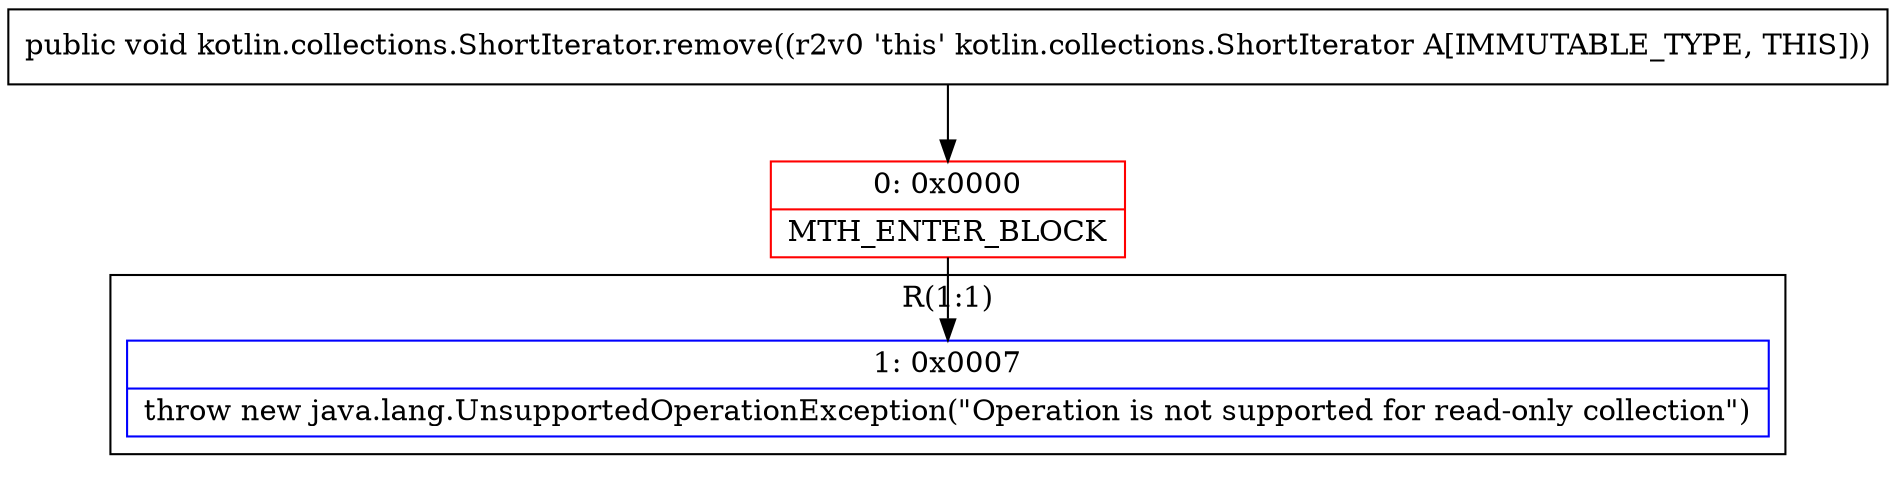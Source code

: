 digraph "CFG forkotlin.collections.ShortIterator.remove()V" {
subgraph cluster_Region_961982128 {
label = "R(1:1)";
node [shape=record,color=blue];
Node_1 [shape=record,label="{1\:\ 0x0007|throw new java.lang.UnsupportedOperationException(\"Operation is not supported for read\-only collection\")\l}"];
}
Node_0 [shape=record,color=red,label="{0\:\ 0x0000|MTH_ENTER_BLOCK\l}"];
MethodNode[shape=record,label="{public void kotlin.collections.ShortIterator.remove((r2v0 'this' kotlin.collections.ShortIterator A[IMMUTABLE_TYPE, THIS])) }"];
MethodNode -> Node_0;
Node_0 -> Node_1;
}

